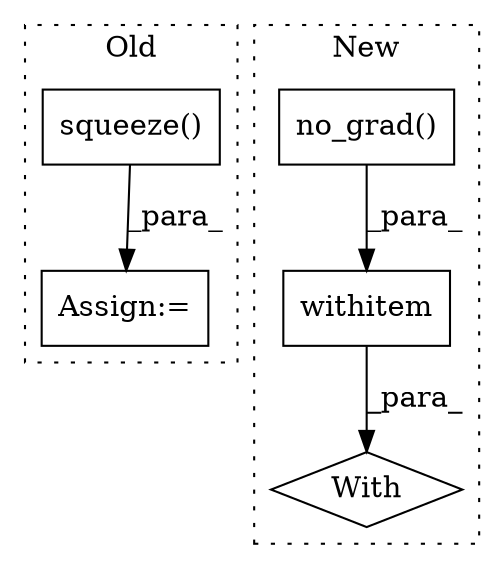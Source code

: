 digraph G {
subgraph cluster0 {
1 [label="squeeze()" a="75" s="884" l="17" shape="box"];
5 [label="Assign:=" a="68" s="881" l="3" shape="box"];
label = "Old";
style="dotted";
}
subgraph cluster1 {
2 [label="withitem" a="49" s="488" l="5" shape="box"];
3 [label="With" a="39" s="483,493" l="5,28" shape="diamond"];
4 [label="no_grad()" a="75" s="488" l="15" shape="box"];
label = "New";
style="dotted";
}
1 -> 5 [label="_para_"];
2 -> 3 [label="_para_"];
4 -> 2 [label="_para_"];
}